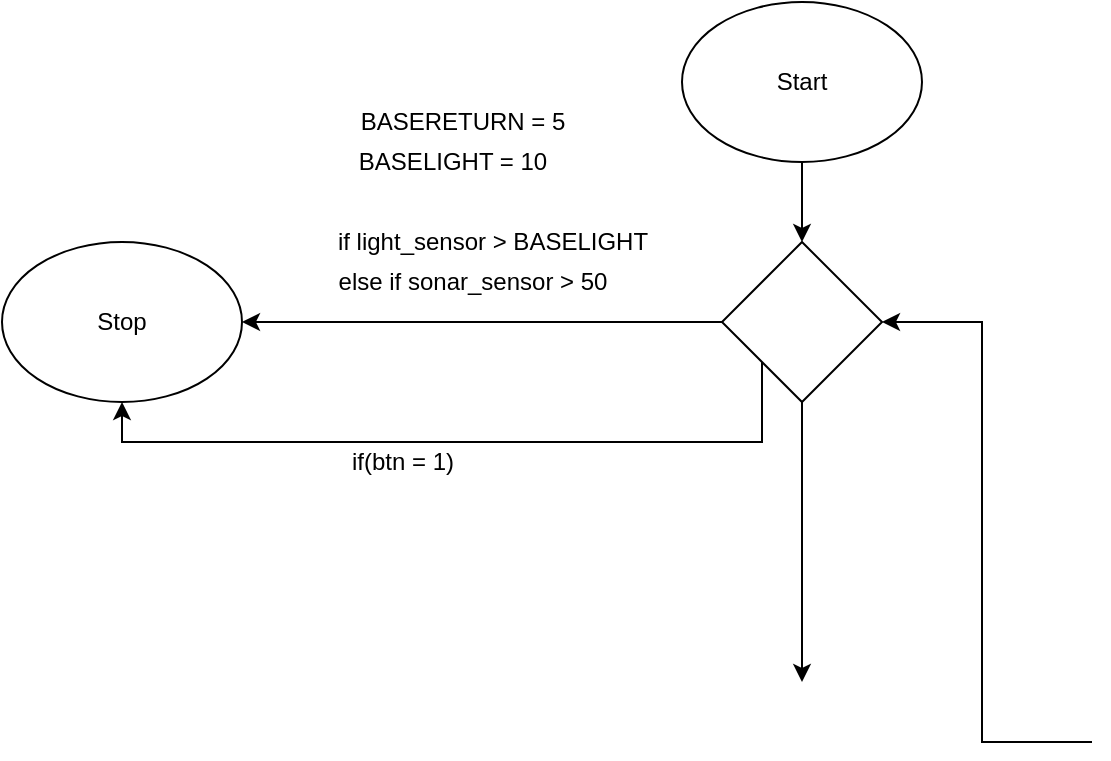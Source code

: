 <mxfile version="15.1.4" type="github">
  <diagram id="e6m10x-uRhs_gHwGIP7R" name="Page-1">
    <mxGraphModel dx="782" dy="436" grid="1" gridSize="10" guides="1" tooltips="1" connect="1" arrows="1" fold="1" page="1" pageScale="1" pageWidth="827" pageHeight="1169" math="0" shadow="0">
      <root>
        <mxCell id="0" />
        <mxCell id="1" parent="0" />
        <mxCell id="ziUaPbk_OteyMrfKzhlk-1" value="" style="edgeStyle=orthogonalEdgeStyle;rounded=0;orthogonalLoop=1;jettySize=auto;html=1;" edge="1" parent="1" source="ziUaPbk_OteyMrfKzhlk-2" target="ziUaPbk_OteyMrfKzhlk-6">
          <mxGeometry relative="1" as="geometry" />
        </mxCell>
        <mxCell id="ziUaPbk_OteyMrfKzhlk-2" value="Start" style="ellipse;whiteSpace=wrap;html=1;" vertex="1" parent="1">
          <mxGeometry x="410" y="170" width="120" height="80" as="geometry" />
        </mxCell>
        <mxCell id="ziUaPbk_OteyMrfKzhlk-3" value="" style="edgeStyle=orthogonalEdgeStyle;rounded=0;orthogonalLoop=1;jettySize=auto;html=1;startArrow=none;exitX=0;exitY=0.5;exitDx=0;exitDy=0;" edge="1" parent="1" source="ziUaPbk_OteyMrfKzhlk-6">
          <mxGeometry relative="1" as="geometry">
            <mxPoint x="190" y="330" as="targetPoint" />
            <mxPoint x="255" y="330" as="sourcePoint" />
          </mxGeometry>
        </mxCell>
        <mxCell id="ziUaPbk_OteyMrfKzhlk-4" value="" style="edgeStyle=orthogonalEdgeStyle;rounded=0;orthogonalLoop=1;jettySize=auto;html=1;" edge="1" parent="1" source="ziUaPbk_OteyMrfKzhlk-6">
          <mxGeometry relative="1" as="geometry">
            <mxPoint x="470" y="510" as="targetPoint" />
          </mxGeometry>
        </mxCell>
        <mxCell id="ziUaPbk_OteyMrfKzhlk-5" style="edgeStyle=orthogonalEdgeStyle;rounded=0;orthogonalLoop=1;jettySize=auto;html=1;exitX=0;exitY=1;exitDx=0;exitDy=0;entryX=0.5;entryY=1;entryDx=0;entryDy=0;" edge="1" parent="1" source="ziUaPbk_OteyMrfKzhlk-6" target="ziUaPbk_OteyMrfKzhlk-9">
          <mxGeometry relative="1" as="geometry">
            <Array as="points">
              <mxPoint x="450" y="390" />
              <mxPoint x="130" y="390" />
            </Array>
          </mxGeometry>
        </mxCell>
        <mxCell id="ziUaPbk_OteyMrfKzhlk-6" value="" style="rhombus;whiteSpace=wrap;html=1;" vertex="1" parent="1">
          <mxGeometry x="430" y="290" width="80" height="80" as="geometry" />
        </mxCell>
        <mxCell id="ziUaPbk_OteyMrfKzhlk-7" style="edgeStyle=orthogonalEdgeStyle;rounded=0;orthogonalLoop=1;jettySize=auto;html=1;entryX=1;entryY=0.5;entryDx=0;entryDy=0;exitX=1;exitY=0.5;exitDx=0;exitDy=0;" edge="1" parent="1" target="ziUaPbk_OteyMrfKzhlk-6">
          <mxGeometry relative="1" as="geometry">
            <Array as="points">
              <mxPoint x="560" y="540" />
              <mxPoint x="560" y="330" />
            </Array>
            <mxPoint x="615" y="540" as="sourcePoint" />
          </mxGeometry>
        </mxCell>
        <mxCell id="ziUaPbk_OteyMrfKzhlk-8" value="BASERETURN = 5" style="text;html=1;align=center;verticalAlign=middle;resizable=0;points=[];autosize=1;strokeColor=none;" vertex="1" parent="1">
          <mxGeometry x="240" y="220" width="120" height="20" as="geometry" />
        </mxCell>
        <mxCell id="ziUaPbk_OteyMrfKzhlk-9" value="Stop" style="ellipse;whiteSpace=wrap;html=1;" vertex="1" parent="1">
          <mxGeometry x="70" y="290" width="120" height="80" as="geometry" />
        </mxCell>
        <mxCell id="ziUaPbk_OteyMrfKzhlk-10" value="BASELIGHT = 10" style="text;html=1;align=center;verticalAlign=middle;resizable=0;points=[];autosize=1;strokeColor=none;" vertex="1" parent="1">
          <mxGeometry x="240" y="240" width="110" height="20" as="geometry" />
        </mxCell>
        <mxCell id="ziUaPbk_OteyMrfKzhlk-11" value="if(btn = 1)" style="text;html=1;align=center;verticalAlign=middle;resizable=0;points=[];autosize=1;strokeColor=none;fillColor=none;" vertex="1" parent="1">
          <mxGeometry x="235" y="390" width="70" height="20" as="geometry" />
        </mxCell>
        <mxCell id="ziUaPbk_OteyMrfKzhlk-12" value="if light_sensor &amp;gt; BASELIGHT" style="text;html=1;align=center;verticalAlign=middle;resizable=0;points=[];autosize=1;strokeColor=none;fillColor=none;" vertex="1" parent="1">
          <mxGeometry x="230" y="280" width="170" height="20" as="geometry" />
        </mxCell>
        <mxCell id="ziUaPbk_OteyMrfKzhlk-13" value="else if sonar_sensor &amp;gt; 50" style="text;html=1;align=center;verticalAlign=middle;resizable=0;points=[];autosize=1;strokeColor=none;fillColor=none;" vertex="1" parent="1">
          <mxGeometry x="230" y="300" width="150" height="20" as="geometry" />
        </mxCell>
      </root>
    </mxGraphModel>
  </diagram>
</mxfile>
